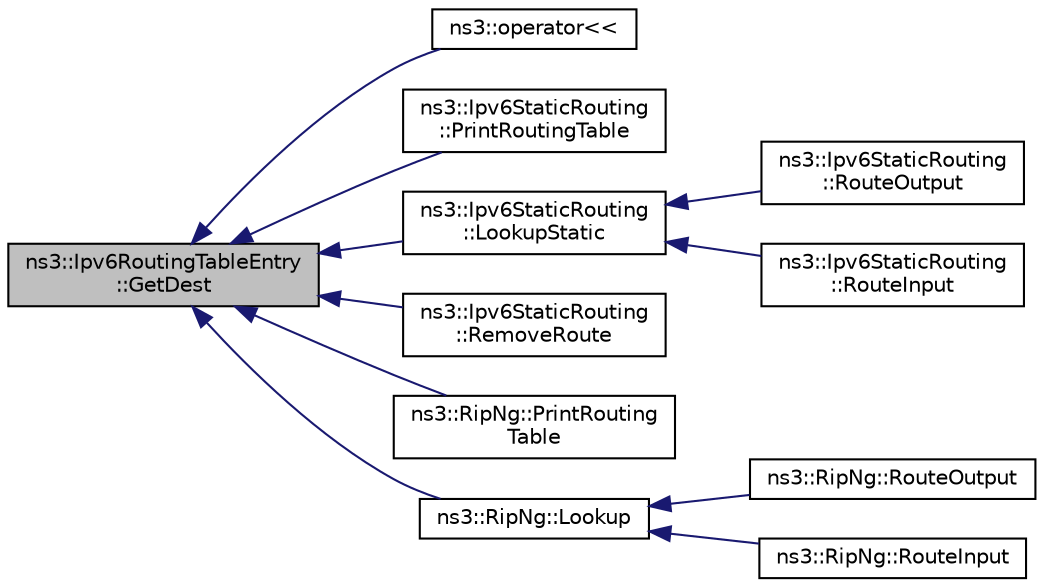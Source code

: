digraph "ns3::Ipv6RoutingTableEntry::GetDest"
{
  edge [fontname="Helvetica",fontsize="10",labelfontname="Helvetica",labelfontsize="10"];
  node [fontname="Helvetica",fontsize="10",shape=record];
  rankdir="LR";
  Node1 [label="ns3::Ipv6RoutingTableEntry\l::GetDest",height=0.2,width=0.4,color="black", fillcolor="grey75", style="filled", fontcolor="black"];
  Node1 -> Node2 [dir="back",color="midnightblue",fontsize="10",style="solid"];
  Node2 [label="ns3::operator\<\<",height=0.2,width=0.4,color="black", fillcolor="white", style="filled",URL="$d7/d2e/namespacens3.html#a05b3b1fa4697bd3d0e38436243095888",tooltip="Stream insertion operator. "];
  Node1 -> Node3 [dir="back",color="midnightblue",fontsize="10",style="solid"];
  Node3 [label="ns3::Ipv6StaticRouting\l::PrintRoutingTable",height=0.2,width=0.4,color="black", fillcolor="white", style="filled",URL="$dc/df9/classns3_1_1Ipv6StaticRouting.html#a39ea5334065001c093c8165d6a282550",tooltip="Print the Routing Table entries. "];
  Node1 -> Node4 [dir="back",color="midnightblue",fontsize="10",style="solid"];
  Node4 [label="ns3::Ipv6StaticRouting\l::LookupStatic",height=0.2,width=0.4,color="black", fillcolor="white", style="filled",URL="$dc/df9/classns3_1_1Ipv6StaticRouting.html#a53cafb0907cefabca6894c9d4dc6c154",tooltip="Lookup in the forwarding table for destination. "];
  Node4 -> Node5 [dir="back",color="midnightblue",fontsize="10",style="solid"];
  Node5 [label="ns3::Ipv6StaticRouting\l::RouteOutput",height=0.2,width=0.4,color="black", fillcolor="white", style="filled",URL="$dc/df9/classns3_1_1Ipv6StaticRouting.html#a494b7a870cc1af31ba11611128a067a6",tooltip="Query routing cache for an existing route, for an outbound packet. "];
  Node4 -> Node6 [dir="back",color="midnightblue",fontsize="10",style="solid"];
  Node6 [label="ns3::Ipv6StaticRouting\l::RouteInput",height=0.2,width=0.4,color="black", fillcolor="white", style="filled",URL="$dc/df9/classns3_1_1Ipv6StaticRouting.html#a33810db6250f018b4587dc34a43a80cb",tooltip="Route an input packet (to be forwarded or locally delivered) "];
  Node1 -> Node7 [dir="back",color="midnightblue",fontsize="10",style="solid"];
  Node7 [label="ns3::Ipv6StaticRouting\l::RemoveRoute",height=0.2,width=0.4,color="black", fillcolor="white", style="filled",URL="$dc/df9/classns3_1_1Ipv6StaticRouting.html#a9e1d32b4260bea10088c82bbf5906d06",tooltip="Remove a route from the routing table. "];
  Node1 -> Node8 [dir="back",color="midnightblue",fontsize="10",style="solid"];
  Node8 [label="ns3::RipNg::PrintRouting\lTable",height=0.2,width=0.4,color="black", fillcolor="white", style="filled",URL="$da/d75/classns3_1_1RipNg.html#aec30027ca8085a46d680b98291e27480",tooltip="Print the Routing Table entries. "];
  Node1 -> Node9 [dir="back",color="midnightblue",fontsize="10",style="solid"];
  Node9 [label="ns3::RipNg::Lookup",height=0.2,width=0.4,color="black", fillcolor="white", style="filled",URL="$da/d75/classns3_1_1RipNg.html#ac008f65e3fe915230191cb1099890489",tooltip="Lookup in the forwarding table for destination. "];
  Node9 -> Node10 [dir="back",color="midnightblue",fontsize="10",style="solid"];
  Node10 [label="ns3::RipNg::RouteOutput",height=0.2,width=0.4,color="black", fillcolor="white", style="filled",URL="$da/d75/classns3_1_1RipNg.html#acc42ebebc7e1b3ccb68c7be6b2f37f95",tooltip="Query routing cache for an existing route, for an outbound packet. "];
  Node9 -> Node11 [dir="back",color="midnightblue",fontsize="10",style="solid"];
  Node11 [label="ns3::RipNg::RouteInput",height=0.2,width=0.4,color="black", fillcolor="white", style="filled",URL="$da/d75/classns3_1_1RipNg.html#ad85da69a6006cd5089e1a69e7a6be13b",tooltip="Route an input packet (to be forwarded or locally delivered) "];
}
